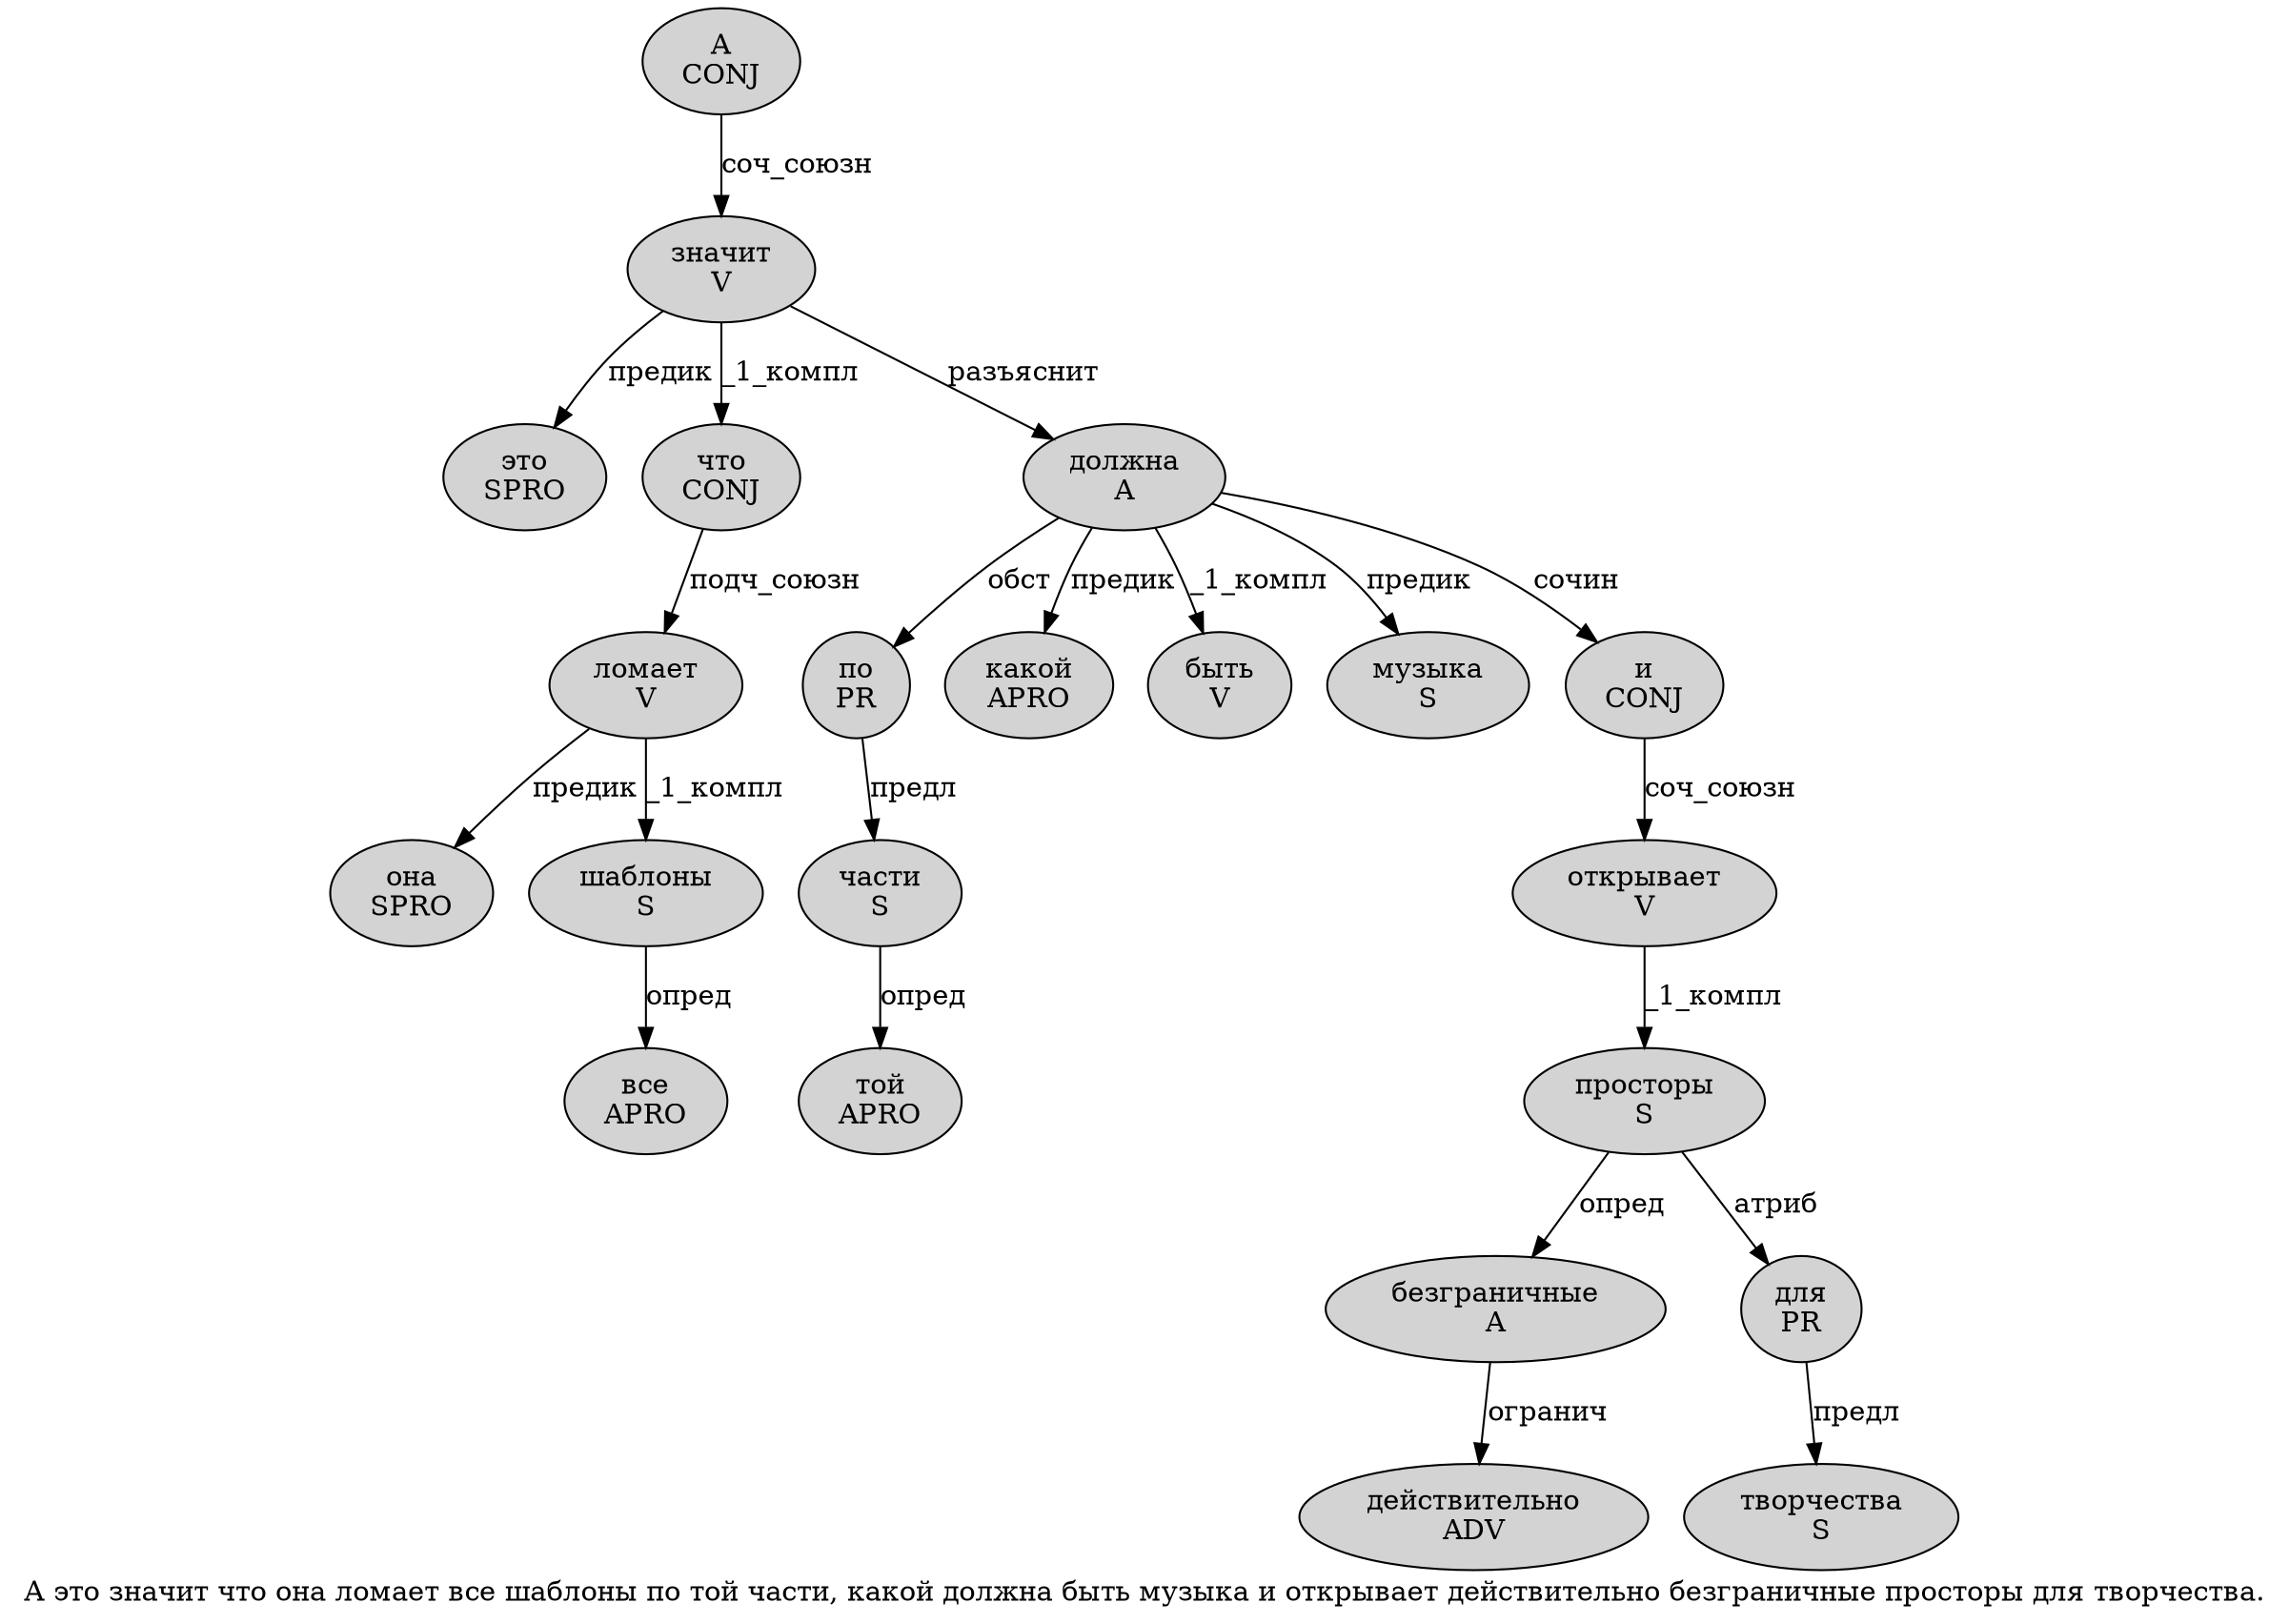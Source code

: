 digraph SENTENCE_2367 {
	graph [label="А это значит что она ломает все шаблоны по той части, какой должна быть музыка и открывает действительно безграничные просторы для творчества."]
	node [style=filled]
		0 [label="А
CONJ" color="" fillcolor=lightgray penwidth=1 shape=ellipse]
		1 [label="это
SPRO" color="" fillcolor=lightgray penwidth=1 shape=ellipse]
		2 [label="значит
V" color="" fillcolor=lightgray penwidth=1 shape=ellipse]
		3 [label="что
CONJ" color="" fillcolor=lightgray penwidth=1 shape=ellipse]
		4 [label="она
SPRO" color="" fillcolor=lightgray penwidth=1 shape=ellipse]
		5 [label="ломает
V" color="" fillcolor=lightgray penwidth=1 shape=ellipse]
		6 [label="все
APRO" color="" fillcolor=lightgray penwidth=1 shape=ellipse]
		7 [label="шаблоны
S" color="" fillcolor=lightgray penwidth=1 shape=ellipse]
		8 [label="по
PR" color="" fillcolor=lightgray penwidth=1 shape=ellipse]
		9 [label="той
APRO" color="" fillcolor=lightgray penwidth=1 shape=ellipse]
		10 [label="части
S" color="" fillcolor=lightgray penwidth=1 shape=ellipse]
		12 [label="какой
APRO" color="" fillcolor=lightgray penwidth=1 shape=ellipse]
		13 [label="должна
A" color="" fillcolor=lightgray penwidth=1 shape=ellipse]
		14 [label="быть
V" color="" fillcolor=lightgray penwidth=1 shape=ellipse]
		15 [label="музыка
S" color="" fillcolor=lightgray penwidth=1 shape=ellipse]
		16 [label="и
CONJ" color="" fillcolor=lightgray penwidth=1 shape=ellipse]
		17 [label="открывает
V" color="" fillcolor=lightgray penwidth=1 shape=ellipse]
		18 [label="действительно
ADV" color="" fillcolor=lightgray penwidth=1 shape=ellipse]
		19 [label="безграничные
A" color="" fillcolor=lightgray penwidth=1 shape=ellipse]
		20 [label="просторы
S" color="" fillcolor=lightgray penwidth=1 shape=ellipse]
		21 [label="для
PR" color="" fillcolor=lightgray penwidth=1 shape=ellipse]
		22 [label="творчества
S" color="" fillcolor=lightgray penwidth=1 shape=ellipse]
			16 -> 17 [label="соч_союзн"]
			0 -> 2 [label="соч_союзн"]
			17 -> 20 [label="_1_компл"]
			19 -> 18 [label="огранич"]
			13 -> 8 [label="обст"]
			13 -> 12 [label="предик"]
			13 -> 14 [label="_1_компл"]
			13 -> 15 [label="предик"]
			13 -> 16 [label="сочин"]
			20 -> 19 [label="опред"]
			20 -> 21 [label="атриб"]
			2 -> 1 [label="предик"]
			2 -> 3 [label="_1_компл"]
			2 -> 13 [label="разъяснит"]
			21 -> 22 [label="предл"]
			3 -> 5 [label="подч_союзн"]
			8 -> 10 [label="предл"]
			5 -> 4 [label="предик"]
			5 -> 7 [label="_1_компл"]
			7 -> 6 [label="опред"]
			10 -> 9 [label="опред"]
}